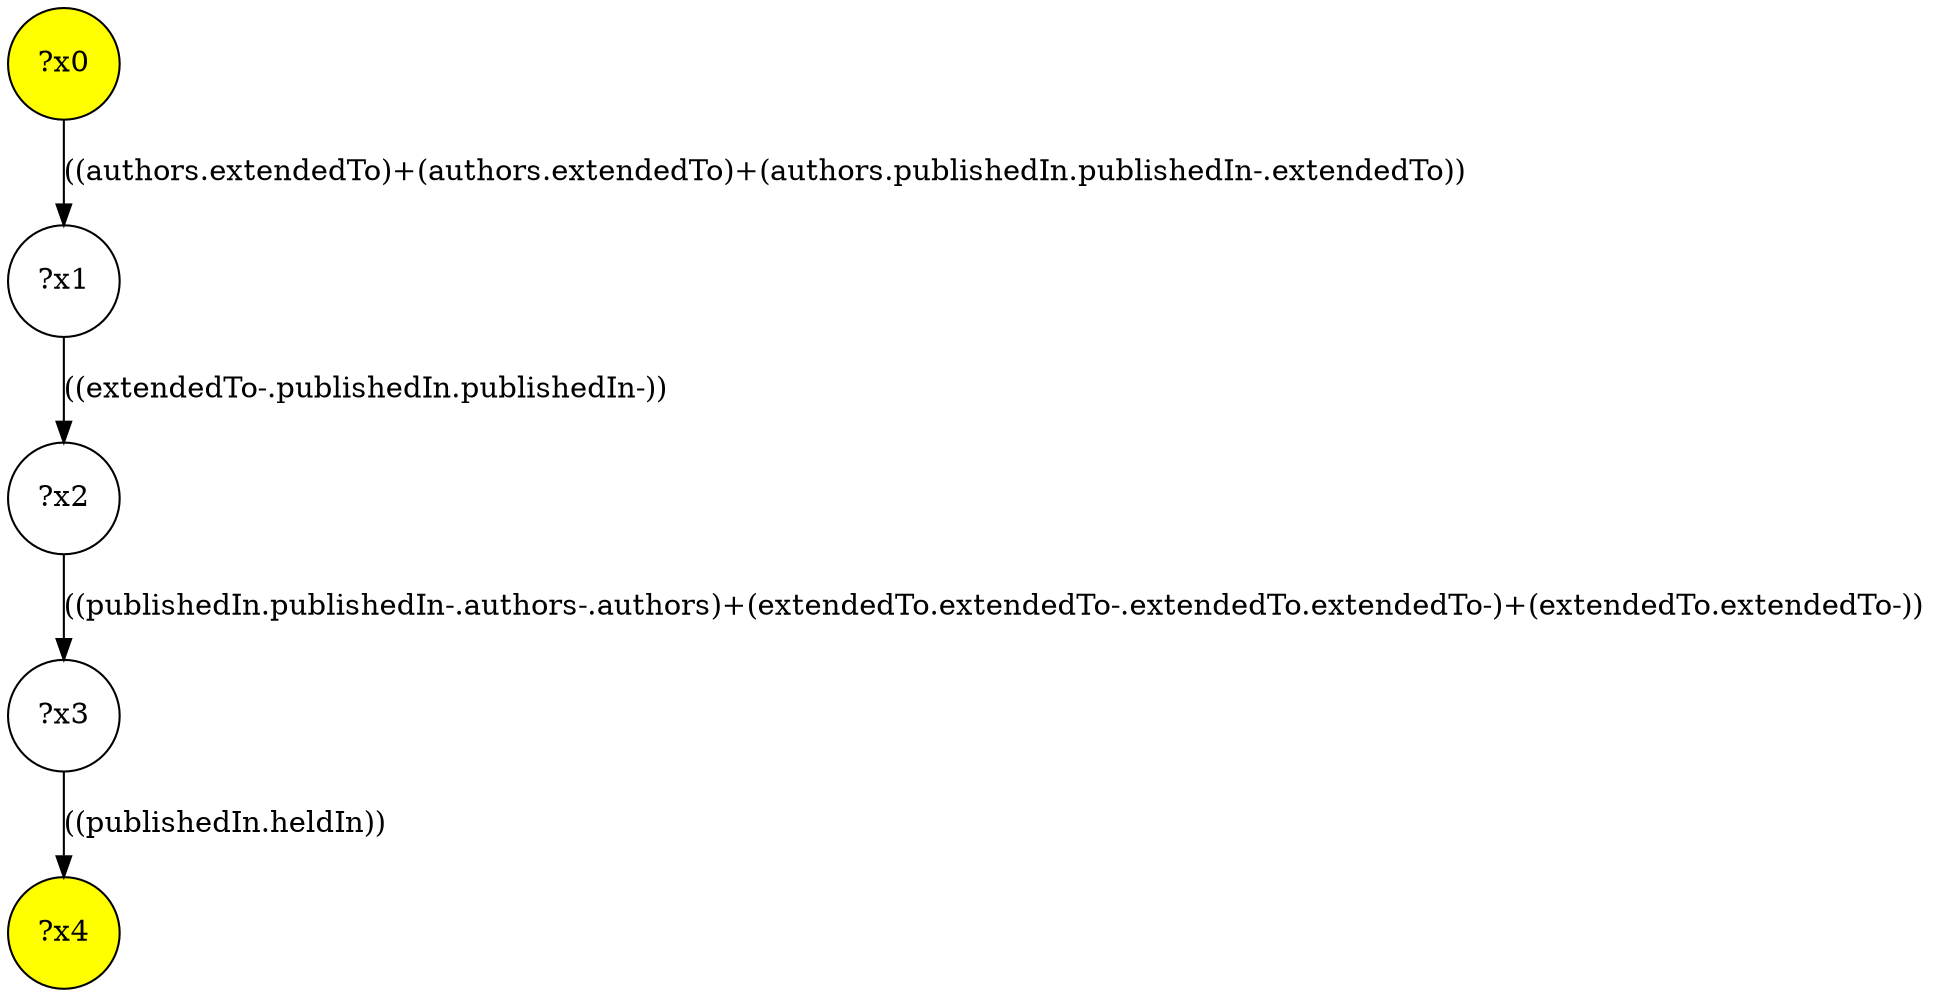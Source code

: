 digraph g {
	x0 [fillcolor="yellow", style="filled," shape=circle, label="?x0"];
	x4 [fillcolor="yellow", style="filled," shape=circle, label="?x4"];
	x1 [shape=circle, label="?x1"];
	x0 -> x1 [label="((authors.extendedTo)+(authors.extendedTo)+(authors.publishedIn.publishedIn-.extendedTo))"];
	x2 [shape=circle, label="?x2"];
	x1 -> x2 [label="((extendedTo-.publishedIn.publishedIn-))"];
	x3 [shape=circle, label="?x3"];
	x2 -> x3 [label="((publishedIn.publishedIn-.authors-.authors)+(extendedTo.extendedTo-.extendedTo.extendedTo-)+(extendedTo.extendedTo-))"];
	x3 -> x4 [label="((publishedIn.heldIn))"];
}
